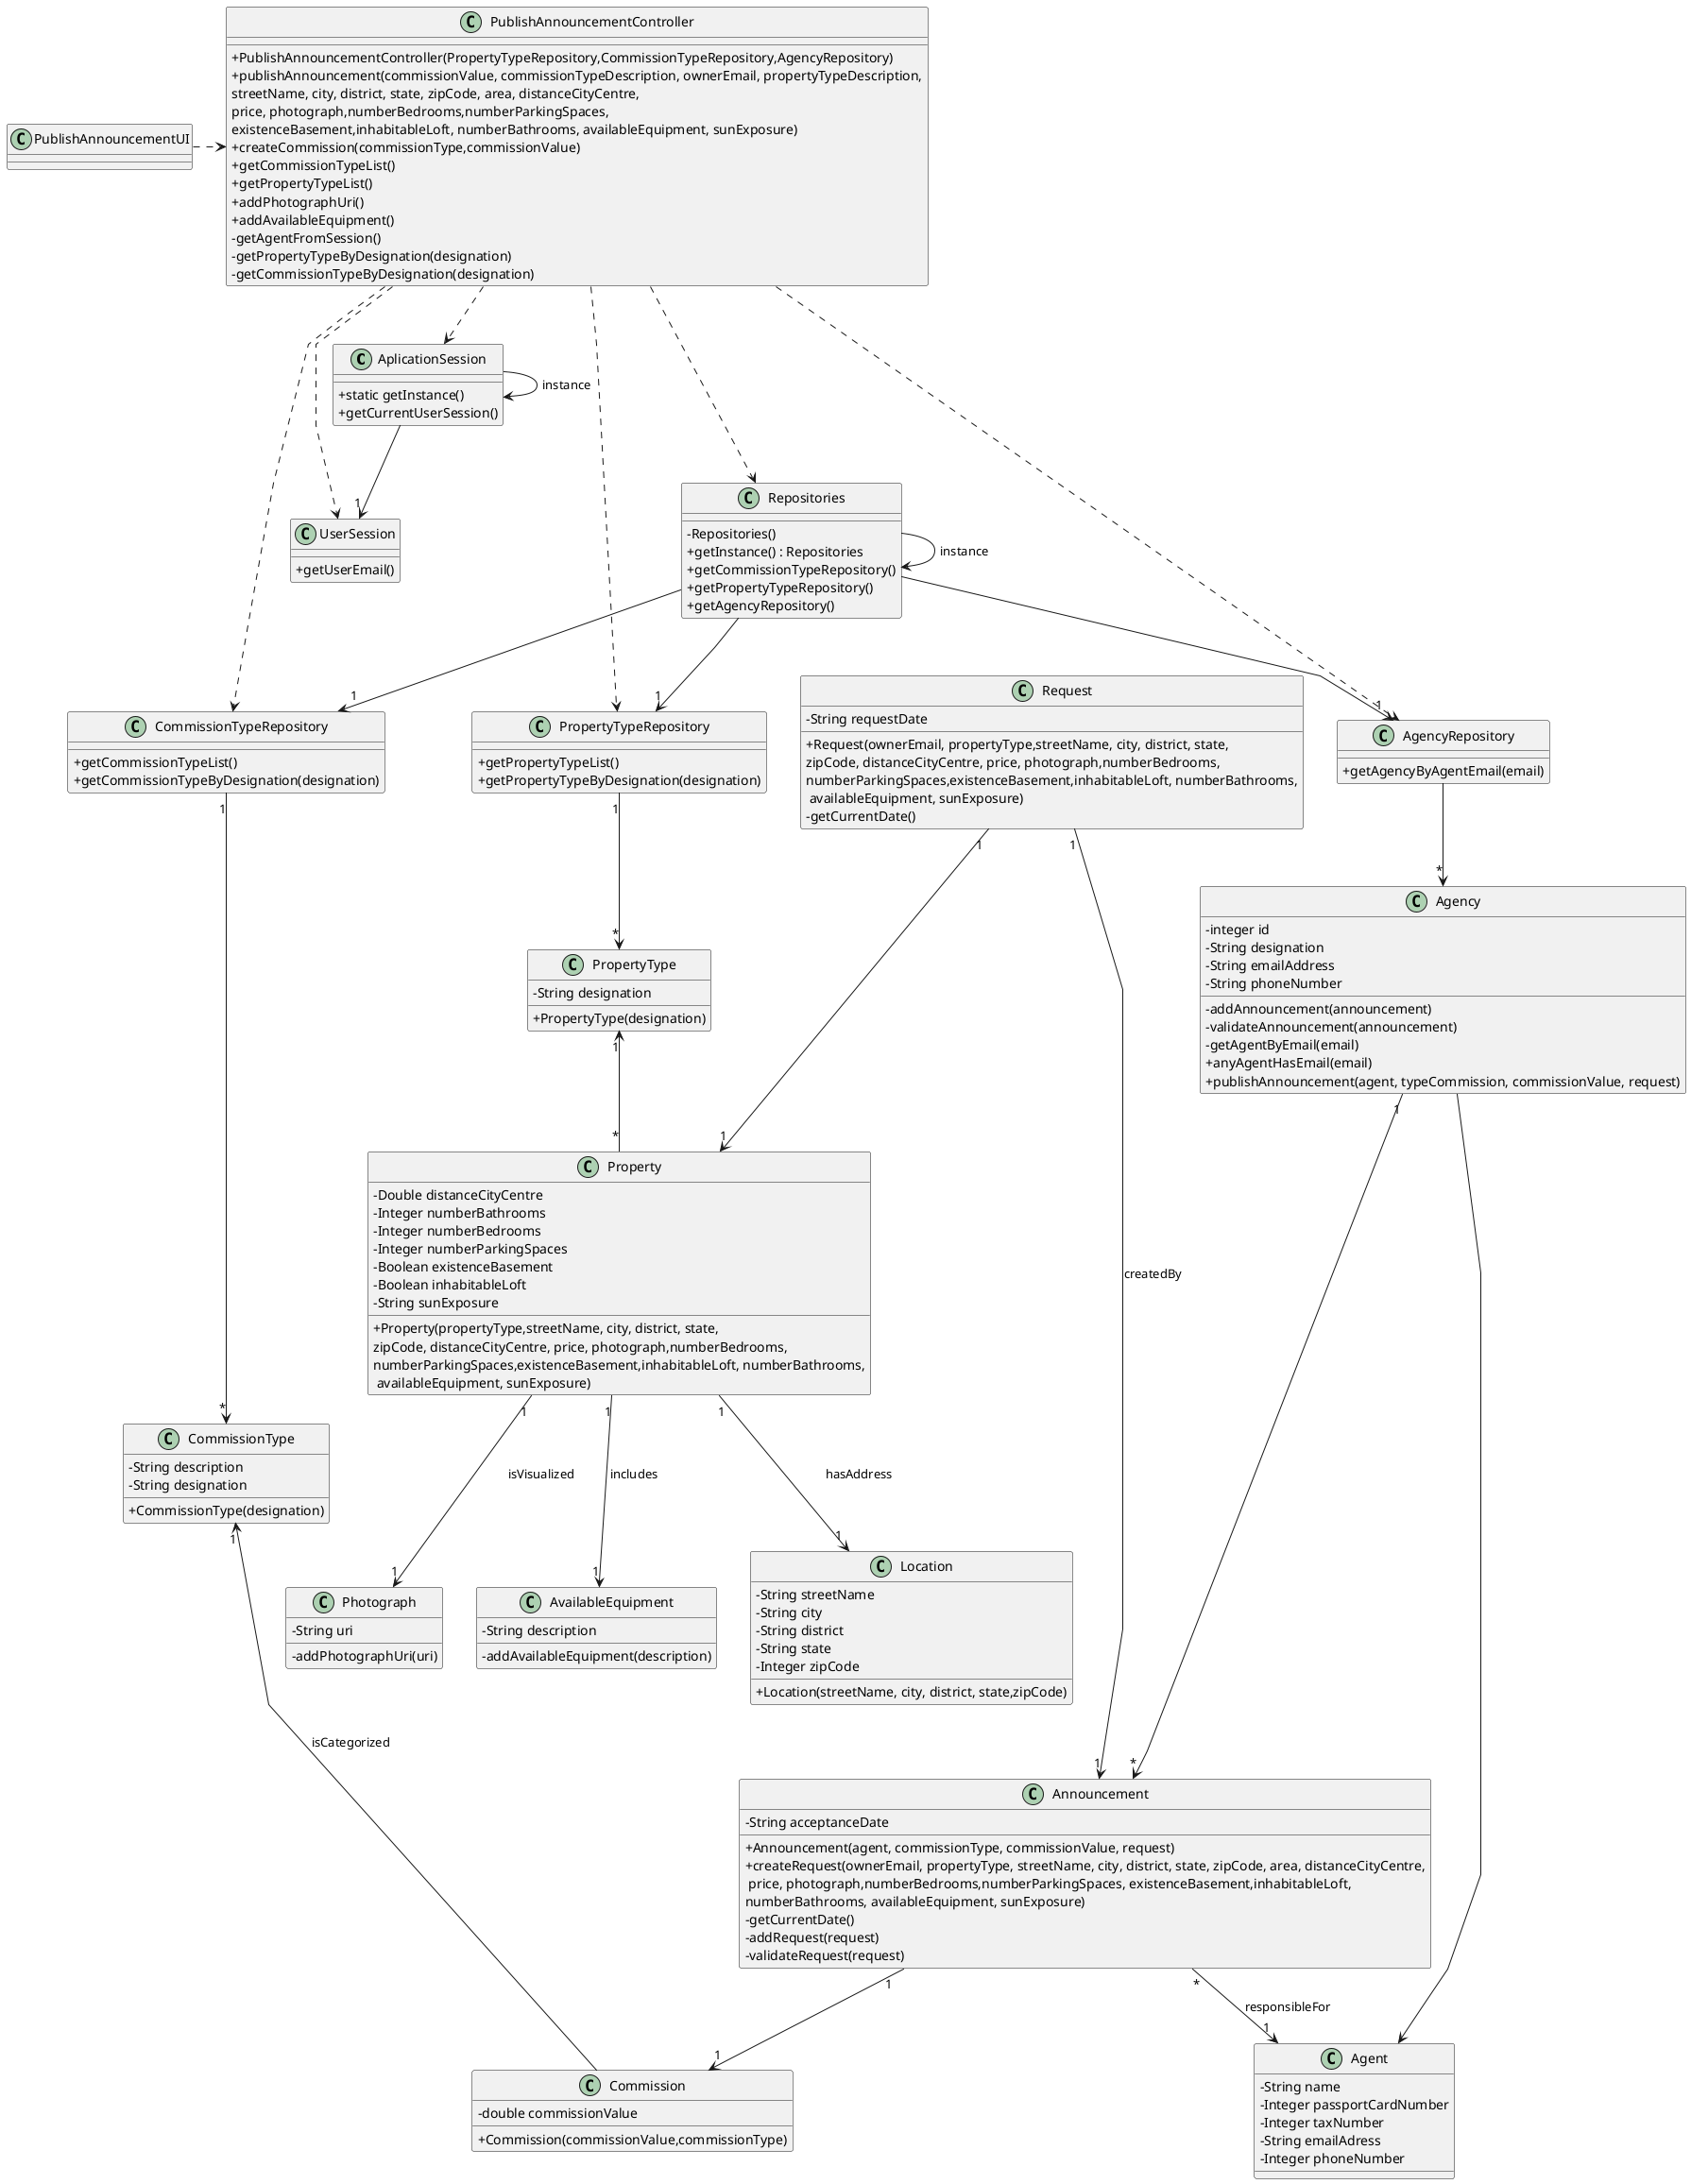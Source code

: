 @startuml
'skinparam monochrome true
skinparam packageStyle rectangle
skinparam shadowing false
skinparam linetype polyline
'skinparam linetype orto

skinparam classAttributeIconSize 0

'left to right direction

class AplicationSession
{
    + static getInstance()
    + getCurrentUserSession()
}
class Property
{
- Double distanceCityCentre
- Integer numberBathrooms
- Integer numberBedrooms
- Integer numberParkingSpaces
- Boolean existenceBasement
- Boolean inhabitableLoft
- String sunExposure
+ Property(propertyType,streetName, city, district, state,\nzipCode, distanceCityCentre, price, photograph,numberBedrooms,\nnumberParkingSpaces,existenceBasement,inhabitableLoft, numberBathrooms,\n availableEquipment, sunExposure)
}
class Location
{
- String streetName
- String city
- String district
- String state
- Integer zipCode
+ Location(streetName, city, district, state,zipCode)
}
class Photograph
{
- String uri
- addPhotographUri(uri)
}
class AvailableEquipment
{
- String description
- addAvailableEquipment(description)
}

class UserSession
{
    + getUserEmail()
}

class Agent {
    - String name
    - Integer passportCardNumber
    - Integer taxNumber
    - String emailAdress
    - Integer phoneNumber
}

class Announcement {
    - String acceptanceDate

    + Announcement(agent, commissionType, commissionValue, request)
    + createRequest(ownerEmail, propertyType, streetName, city, district, state, zipCode, area, distanceCityCentre,\n price, photograph,numberBedrooms,numberParkingSpaces, existenceBasement,inhabitableLoft,\nnumberBathrooms, availableEquipment, sunExposure)
    -getCurrentDate()
    -addRequest(request)
    -validateRequest(request)
}
class Commission {
- double commissionValue
+ Commission(commissionValue,commissionType)
}
class CommissionType
{
- String description
}
class Request
{
- String requestDate
+ Request(ownerEmail, propertyType,streetName, city, district, state,\nzipCode, distanceCityCentre, price, photograph,numberBedrooms,\nnumberParkingSpaces,existenceBasement,inhabitableLoft, numberBathrooms,\n availableEquipment, sunExposure)
- getCurrentDate()
}
class Agency {
    - integer id
    - String designation
    - String emailAddress
    - String phoneNumber

    - addAnnouncement(announcement)
    - validateAnnouncement(announcement)
    - getAgentByEmail(email)
    + anyAgentHasEmail(email)
    + publishAnnouncement(agent, typeCommission, commissionValue, request)
}

class CommissionTypeRepository {
    + getCommissionTypeList()
    + getCommissionTypeByDesignation(designation)
}
class PropertyTypeRepository {
    + getPropertyTypeList()
    + getPropertyTypeByDesignation(designation)
}

class AgencyRepository {
    + getAgencyByAgentEmail(email)
}

class Repositories {
    - Repositories()
    + getInstance() : Repositories
    + getCommissionTypeRepository()
    + getPropertyTypeRepository()
    + getAgencyRepository()
}

class PublishAnnouncementController {
    + PublishAnnouncementController(PropertyTypeRepository,CommissionTypeRepository,AgencyRepository)
    + publishAnnouncement(commissionValue, commissionTypeDescription, ownerEmail, propertyTypeDescription,\nstreetName, city, district, state, zipCode, area, distanceCityCentre,\nprice, photograph,numberBedrooms,numberParkingSpaces,\nexistenceBasement,inhabitableLoft, numberBathrooms, availableEquipment, sunExposure)
    + createCommission(commissionType,commissionValue)
    + getCommissionTypeList()
    + getPropertyTypeList()
    + addPhotographUri()
    + addAvailableEquipment()
    - getAgentFromSession()
    - getPropertyTypeByDesignation(designation)
    - getCommissionTypeByDesignation(designation)
}
class PropertyType
{
- String designation
+ PropertyType(designation)
}
class CommissionType
{
- String designation
+ CommissionType(designation)
}
class PublishAnnouncementUI {
}



PublishAnnouncementUI .> PublishAnnouncementController
PublishAnnouncementController .-> UserSession
PublishAnnouncementController .-> AplicationSession
AplicationSession -> AplicationSession : instance
AplicationSession --> "1" UserSession
PublishAnnouncementController .--> Repositories
PublishAnnouncementController .-> PropertyTypeRepository
PublishAnnouncementController .-> CommissionTypeRepository
PublishAnnouncementController .-> AgencyRepository

Repositories -> Repositories : instance
Repositories --> "1" CommissionTypeRepository
Repositories --> "1" PropertyTypeRepository
Repositories --> "1" AgencyRepository
AgencyRepository --> "*" Agency
Agency "1" ----> "*" Announcement

Announcement "*" --> "1" Agent : responsibleFor
CommissionTypeRepository "1" ---> "*" CommissionType
CommissionType "1" <-- Commission : isCategorized
Announcement "1" --> "1" Commission
Request "1" --> "1" Announcement : createdBy
Request "1" ---> "1" Property
Agency ----> Agent
PropertyTypeRepository "1" --> "*" PropertyType
PropertyType "1" <-- "*" Property
Property "1" --> "1" Location : hasAddress
Property "1" --> "1" Photograph : isVisualized
Property "1" --> "1" AvailableEquipment : includes


@enduml